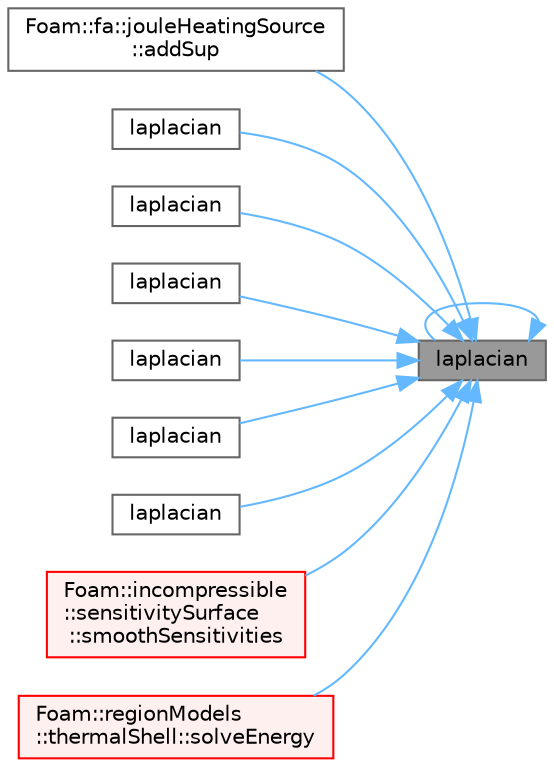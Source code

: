 digraph "laplacian"
{
 // LATEX_PDF_SIZE
  bgcolor="transparent";
  edge [fontname=Helvetica,fontsize=10,labelfontname=Helvetica,labelfontsize=10];
  node [fontname=Helvetica,fontsize=10,shape=box,height=0.2,width=0.4];
  rankdir="RL";
  Node1 [id="Node000001",label="laplacian",height=0.2,width=0.4,color="gray40", fillcolor="grey60", style="filled", fontcolor="black",tooltip=" "];
  Node1 -> Node2 [id="edge1_Node000001_Node000002",dir="back",color="steelblue1",style="solid",tooltip=" "];
  Node2 [id="Node000002",label="Foam::fa::jouleHeatingSource\l::addSup",height=0.2,width=0.4,color="grey40", fillcolor="white", style="filled",URL="$classFoam_1_1fa_1_1jouleHeatingSource.html#a64d6bc2e76b29c01f5207051f0d8aa2e",tooltip=" "];
  Node1 -> Node3 [id="edge2_Node000001_Node000003",dir="back",color="steelblue1",style="solid",tooltip=" "];
  Node3 [id="Node000003",label="laplacian",height=0.2,width=0.4,color="grey40", fillcolor="white", style="filled",URL="$namespaceFoam_1_1fam.html#a387b1878bd6af11abab1e899881a53e2",tooltip=" "];
  Node1 -> Node4 [id="edge3_Node000001_Node000004",dir="back",color="steelblue1",style="solid",tooltip=" "];
  Node4 [id="Node000004",label="laplacian",height=0.2,width=0.4,color="grey40", fillcolor="white", style="filled",URL="$namespaceFoam_1_1fam.html#a1a950d8343aa4a648b8ef502cb42f021",tooltip=" "];
  Node1 -> Node5 [id="edge4_Node000001_Node000005",dir="back",color="steelblue1",style="solid",tooltip=" "];
  Node5 [id="Node000005",label="laplacian",height=0.2,width=0.4,color="grey40", fillcolor="white", style="filled",URL="$namespaceFoam_1_1fam.html#a5bb0426867b8503a162d718f784be945",tooltip=" "];
  Node1 -> Node1 [id="edge5_Node000001_Node000001",dir="back",color="steelblue1",style="solid",tooltip=" "];
  Node1 -> Node6 [id="edge6_Node000001_Node000006",dir="back",color="steelblue1",style="solid",tooltip=" "];
  Node6 [id="Node000006",label="laplacian",height=0.2,width=0.4,color="grey40", fillcolor="white", style="filled",URL="$namespaceFoam_1_1fam.html#acb3e40588d6c4a297621f944a1a86e7b",tooltip=" "];
  Node1 -> Node7 [id="edge7_Node000001_Node000007",dir="back",color="steelblue1",style="solid",tooltip=" "];
  Node7 [id="Node000007",label="laplacian",height=0.2,width=0.4,color="grey40", fillcolor="white", style="filled",URL="$namespaceFoam_1_1fam.html#a80ed3ae8f5b091332bbdb8d1e7357b1b",tooltip=" "];
  Node1 -> Node8 [id="edge8_Node000001_Node000008",dir="back",color="steelblue1",style="solid",tooltip=" "];
  Node8 [id="Node000008",label="laplacian",height=0.2,width=0.4,color="grey40", fillcolor="white", style="filled",URL="$namespaceFoam_1_1fam.html#ab59f214b303c43b10e10d3276c226980",tooltip=" "];
  Node1 -> Node9 [id="edge9_Node000001_Node000009",dir="back",color="steelblue1",style="solid",tooltip=" "];
  Node9 [id="Node000009",label="Foam::incompressible\l::sensitivitySurface\l::smoothSensitivities",height=0.2,width=0.4,color="red", fillcolor="#FFF0F0", style="filled",URL="$classFoam_1_1incompressible_1_1sensitivitySurface.html#af30e55fd7890fd8bacb76c555746efde",tooltip=" "];
  Node1 -> Node13 [id="edge10_Node000001_Node000013",dir="back",color="steelblue1",style="solid",tooltip=" "];
  Node13 [id="Node000013",label="Foam::regionModels\l::thermalShell::solveEnergy",height=0.2,width=0.4,color="red", fillcolor="#FFF0F0", style="filled",URL="$classFoam_1_1regionModels_1_1thermalShell.html#a533e6e7fb2c00cd976a89d545355000c",tooltip=" "];
}
